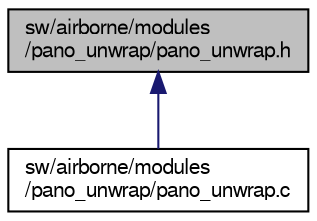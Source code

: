 digraph "sw/airborne/modules/pano_unwrap/pano_unwrap.h"
{
  edge [fontname="FreeSans",fontsize="10",labelfontname="FreeSans",labelfontsize="10"];
  node [fontname="FreeSans",fontsize="10",shape=record];
  Node1 [label="sw/airborne/modules\l/pano_unwrap/pano_unwrap.h",height=0.2,width=0.4,color="black", fillcolor="grey75", style="filled", fontcolor="black"];
  Node1 -> Node2 [dir="back",color="midnightblue",fontsize="10",style="solid",fontname="FreeSans"];
  Node2 [label="sw/airborne/modules\l/pano_unwrap/pano_unwrap.c",height=0.2,width=0.4,color="black", fillcolor="white", style="filled",URL="$pano__unwrap_8c.html"];
}
